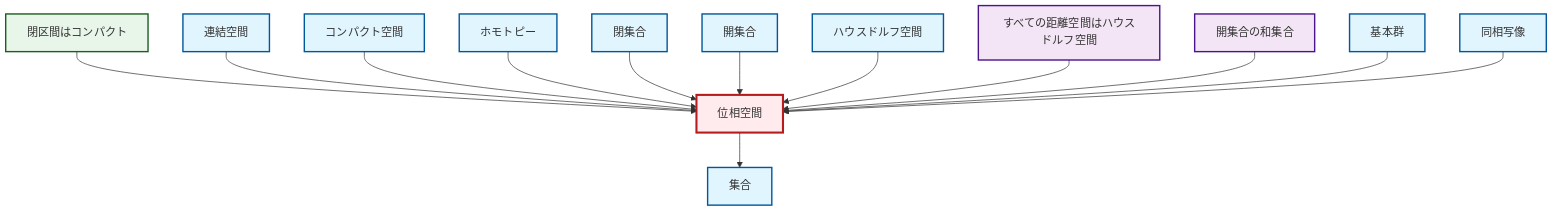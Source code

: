 graph TD
    classDef definition fill:#e1f5fe,stroke:#01579b,stroke-width:2px
    classDef theorem fill:#f3e5f5,stroke:#4a148c,stroke-width:2px
    classDef axiom fill:#fff3e0,stroke:#e65100,stroke-width:2px
    classDef example fill:#e8f5e9,stroke:#1b5e20,stroke-width:2px
    classDef current fill:#ffebee,stroke:#b71c1c,stroke-width:3px
    thm-metric-hausdorff["すべての距離空間はハウスドルフ空間"]:::theorem
    def-open-set["開集合"]:::definition
    def-set["集合"]:::definition
    def-compact["コンパクト空間"]:::definition
    def-homeomorphism["同相写像"]:::definition
    thm-union-open-sets["開集合の和集合"]:::theorem
    def-homotopy["ホモトピー"]:::definition
    def-topological-space["位相空間"]:::definition
    def-connected["連結空間"]:::definition
    def-closed-set["閉集合"]:::definition
    def-hausdorff["ハウスドルフ空間"]:::definition
    ex-closed-interval-compact["閉区間はコンパクト"]:::example
    def-fundamental-group["基本群"]:::definition
    ex-closed-interval-compact --> def-topological-space
    def-connected --> def-topological-space
    def-compact --> def-topological-space
    def-homotopy --> def-topological-space
    def-closed-set --> def-topological-space
    def-open-set --> def-topological-space
    def-topological-space --> def-set
    def-hausdorff --> def-topological-space
    thm-metric-hausdorff --> def-topological-space
    thm-union-open-sets --> def-topological-space
    def-fundamental-group --> def-topological-space
    def-homeomorphism --> def-topological-space
    class def-topological-space current